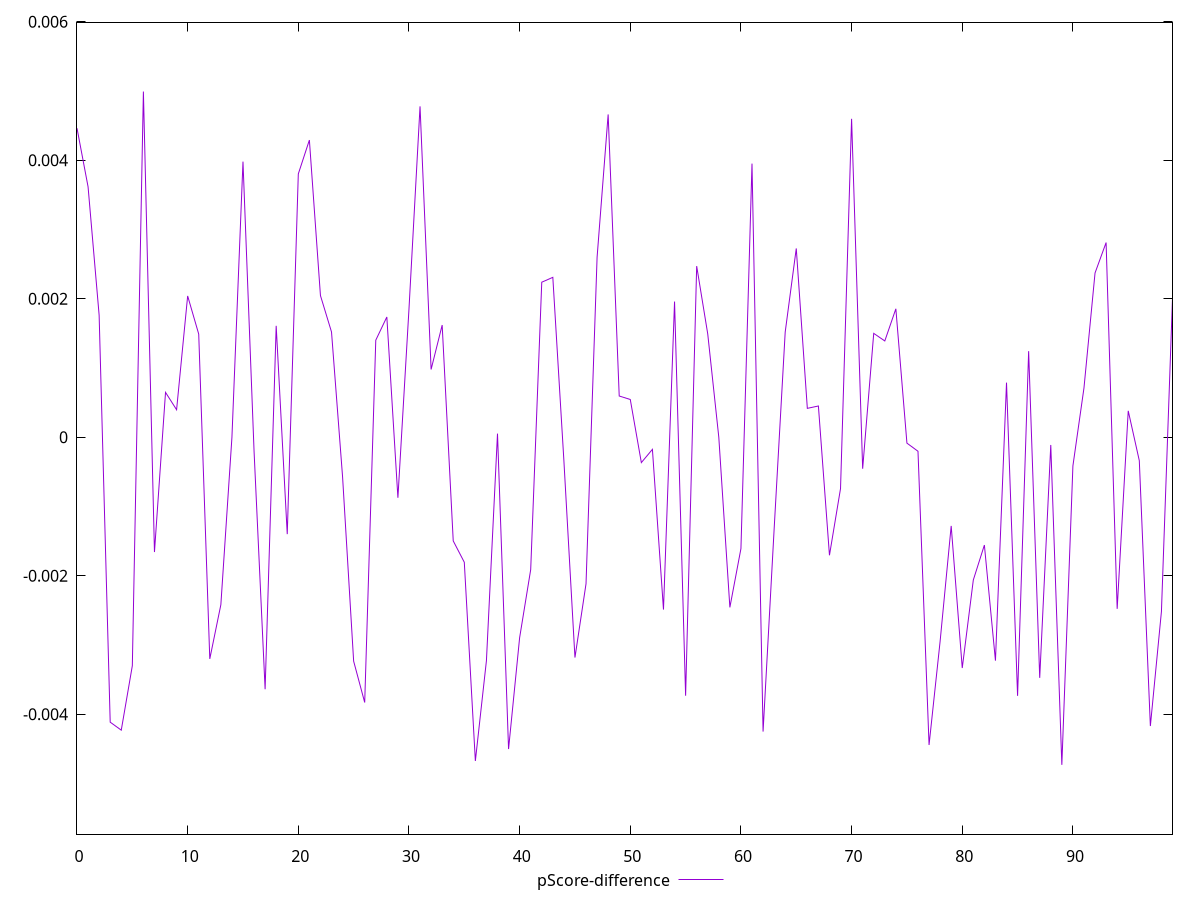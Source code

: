 reset

$pScoreDifference <<EOF
0 0.004463071372305394
1 0.0036169729763740888
2 0.0017632996644009469
3 -0.004114060281192489
4 -0.004229759350414919
5 -0.0032992614097305806
6 0.004992620129097763
7 -0.0016575057466628185
8 0.0006483264701675484
9 0.00039752571030901573
10 0.0020407610296231393
11 0.0014898519289425483
12 -0.003200473706592155
13 -0.0024179608454223955
14 -0.0000027648984780581642
15 0.003980264184790666
16 -0.0001980328769513734
17 -0.003639054089225491
18 0.0016094881089150637
19 -0.0013989471969394485
20 0.0038033836158839485
21 0.004291765778475232
22 0.002046638774573395
23 0.0015205692919552372
24 -0.0005721209829236129
25 -0.0032334496728185225
26 -0.003830016652770274
27 0.0014017812039291838
28 0.0017371505203635507
29 -0.0008737210736482759
30 0.0018503868505937993
31 0.004778943141211356
32 0.0009791973403632803
33 0.0016203271948287412
34 -0.0014965514555018988
35 -0.0018049758805538663
36 -0.004674131838187018
37 -0.003226256905620062
38 0.000052939551082875624
39 -0.00450231348093863
40 -0.0028944239300313923
41 -0.001911697708407878
42 0.00223931379855552
43 0.0023096072496208153
44 -0.0003376002798721467
45 -0.0031810066984985785
46 -0.00211590273468501
47 0.0025986919173063283
48 0.004662494200068701
49 0.0005958711040331965
50 0.0005454156928526854
51 -0.0003657996485864623
52 -0.00017439976854244366
53 -0.002488532340478189
54 0.001960352683344102
55 -0.0037323650863002877
56 0.002471946104173589
57 0.0014917646547210062
58 -5.140842105899601e-7
59 -0.0024564491395278887
60 -0.0016079547974587882
61 0.0039517048063968385
62 -0.004250140322876461
63 -0.0013256364508703322
64 0.001519054510792095
65 0.0027269423489563183
66 0.0004176026551246381
67 0.00045170325424204183
68 -0.0017042298780953202
69 -0.0007410418099822458
70 0.0045988871876244675
71 -0.00045441383521355183
72 0.001500538416418118
73 0.0013908172432264276
74 0.0018551962745546324
75 -0.00008461921162894459
76 -0.0002020840227119347
77 -0.0044437553963781184
78 -0.002946635213146448
79 -0.0012799915357186165
80 -0.003332247423733614
81 -0.0020609021616367906
82 -0.0015566156523833252
83 -0.003226047412938776
84 0.0007889126331266094
85 -0.003734546846678677
86 0.0012437196988352994
87 -0.0034746107604417265
88 -0.00011140781923515974
89 -0.0047310353157760665
90 -0.00041347873810251845
91 0.0007119430583005237
92 0.0023723154499649124
93 0.0028117550504792033
94 -0.0024776523937385664
95 0.000381574051379896
96 -0.00033768133382394705
97 -0.004170259587046976
98 -0.002516301321610348
99 0.0020091158524003783
EOF

set key outside below
set xrange [0:99]
set yrange [-0.0057310353157760665:0.0059926201290977634]
set trange [-0.0057310353157760665:0.0059926201290977634]
set terminal svg size 640, 500 enhanced background rgb 'white'
set output "report/report_00029_2021-02-24T13-36-40.390Z/first-meaningful-paint/samples/astro/pScore-difference/values.svg"

plot $pScoreDifference title "pScore-difference" with line

reset
